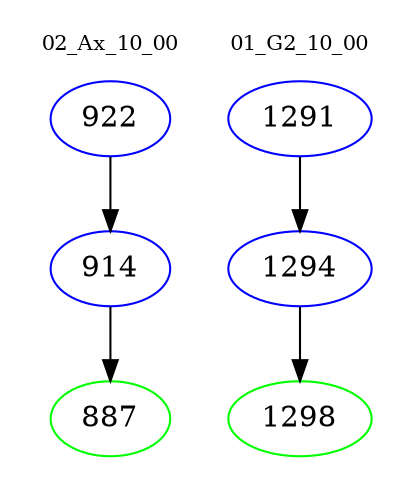 digraph{
subgraph cluster_0 {
color = white
label = "02_Ax_10_00";
fontsize=10;
T0_922 [label="922", color="blue"]
T0_922 -> T0_914 [color="black"]
T0_914 [label="914", color="blue"]
T0_914 -> T0_887 [color="black"]
T0_887 [label="887", color="green"]
}
subgraph cluster_1 {
color = white
label = "01_G2_10_00";
fontsize=10;
T1_1291 [label="1291", color="blue"]
T1_1291 -> T1_1294 [color="black"]
T1_1294 [label="1294", color="blue"]
T1_1294 -> T1_1298 [color="black"]
T1_1298 [label="1298", color="green"]
}
}

